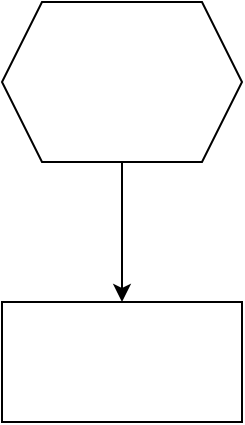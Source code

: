 <mxfile version="24.7.7">
  <diagram name="Page-1" id="7c5BikIFVmfIHPwEnxrP">
    <mxGraphModel dx="1050" dy="565" grid="1" gridSize="10" guides="1" tooltips="1" connect="1" arrows="1" fold="1" page="1" pageScale="1" pageWidth="850" pageHeight="1100" math="0" shadow="0">
      <root>
        <mxCell id="0" />
        <mxCell id="1" parent="0" />
        <mxCell id="uQ6fLobRIZbVwuIz7nhQ-3" style="edgeStyle=orthogonalEdgeStyle;rounded=0;orthogonalLoop=1;jettySize=auto;html=1;" edge="1" parent="1" source="uQ6fLobRIZbVwuIz7nhQ-1" target="uQ6fLobRIZbVwuIz7nhQ-2">
          <mxGeometry relative="1" as="geometry" />
        </mxCell>
        <mxCell id="uQ6fLobRIZbVwuIz7nhQ-1" value="" style="shape=hexagon;perimeter=hexagonPerimeter2;whiteSpace=wrap;html=1;fixedSize=1;" vertex="1" parent="1">
          <mxGeometry x="410" y="190" width="120" height="80" as="geometry" />
        </mxCell>
        <mxCell id="uQ6fLobRIZbVwuIz7nhQ-2" value="" style="rounded=0;whiteSpace=wrap;html=1;" vertex="1" parent="1">
          <mxGeometry x="410" y="340" width="120" height="60" as="geometry" />
        </mxCell>
      </root>
    </mxGraphModel>
  </diagram>
</mxfile>
